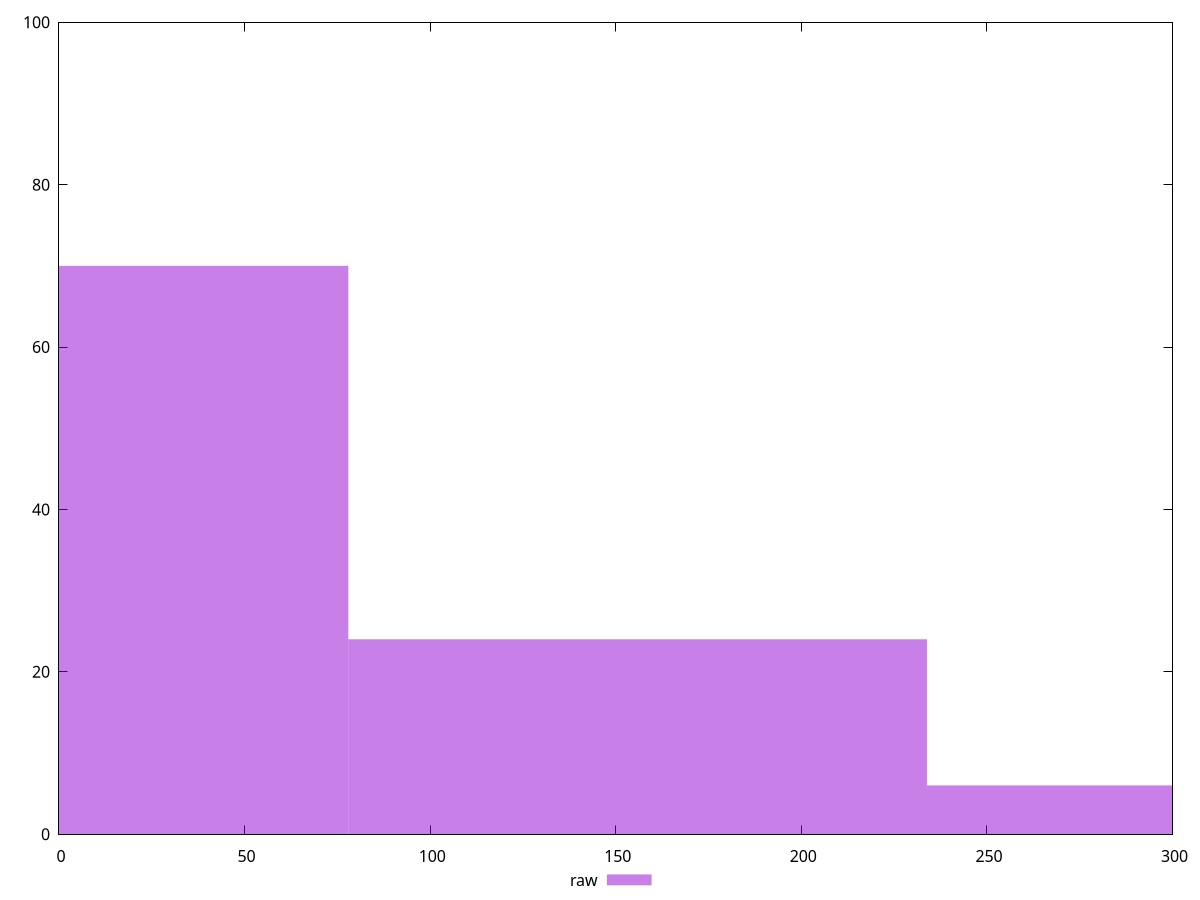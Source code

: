 reset

$raw <<EOF
0 70
155.89725537463576 24
311.7945107492715 6
EOF

set key outside below
set boxwidth 155.89725537463576
set xrange [0:300]
set yrange [0:100]
set trange [0:100]
set style fill transparent solid 0.5 noborder
set terminal svg size 640, 490 enhanced background rgb 'white'
set output "reprap/unminified-javascript/samples/pages/raw/histogram.svg"

plot $raw title "raw" with boxes

reset
